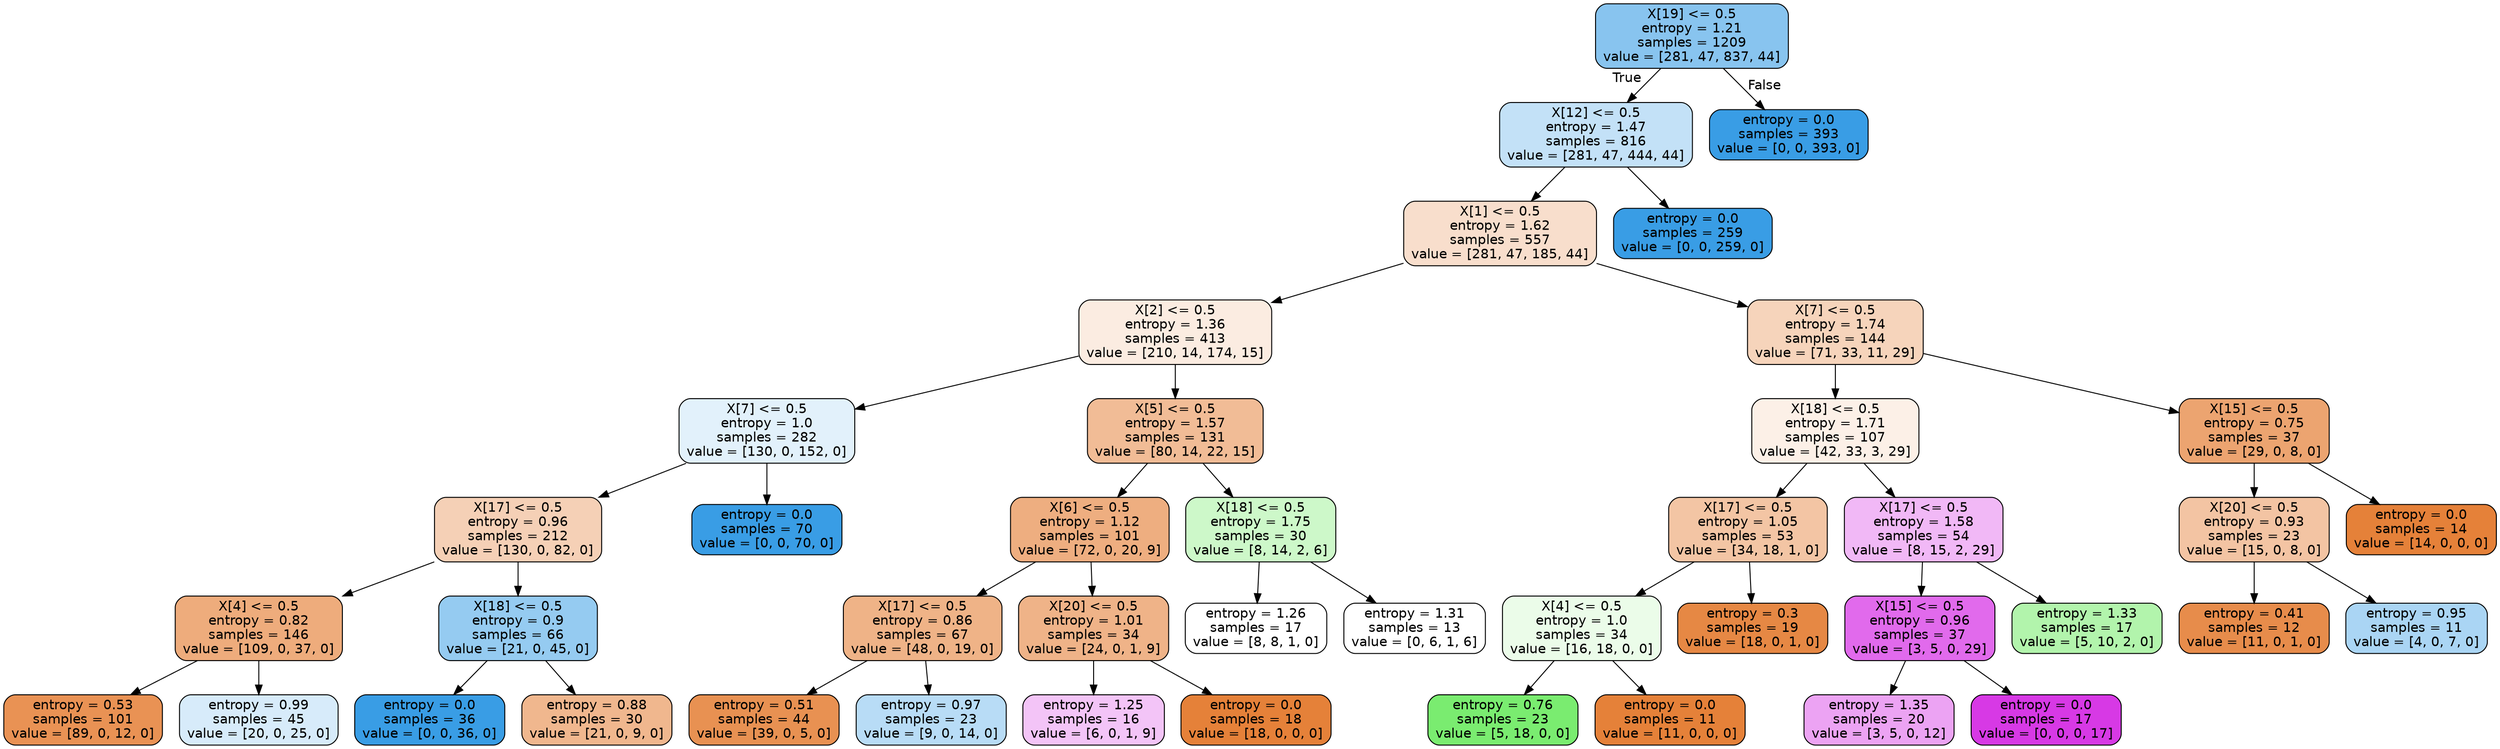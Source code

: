 digraph Tree {
node [shape=box, style="filled, rounded", color="black", fontname=helvetica] ;
edge [fontname=helvetica] ;
0 [label="X[19] <= 0.5\nentropy = 1.21\nsamples = 1209\nvalue = [281, 47, 837, 44]", fillcolor="#88c4ef"] ;
1 [label="X[12] <= 0.5\nentropy = 1.47\nsamples = 816\nvalue = [281, 47, 444, 44]", fillcolor="#c3e1f7"] ;
0 -> 1 [labeldistance=2.5, labelangle=45, headlabel="True"] ;
2 [label="X[1] <= 0.5\nentropy = 1.62\nsamples = 557\nvalue = [281, 47, 185, 44]", fillcolor="#f8decc"] ;
1 -> 2 ;
3 [label="X[2] <= 0.5\nentropy = 1.36\nsamples = 413\nvalue = [210, 14, 174, 15]", fillcolor="#fbece1"] ;
2 -> 3 ;
4 [label="X[7] <= 0.5\nentropy = 1.0\nsamples = 282\nvalue = [130, 0, 152, 0]", fillcolor="#e2f1fb"] ;
3 -> 4 ;
5 [label="X[17] <= 0.5\nentropy = 0.96\nsamples = 212\nvalue = [130, 0, 82, 0]", fillcolor="#f5d0b6"] ;
4 -> 5 ;
6 [label="X[4] <= 0.5\nentropy = 0.82\nsamples = 146\nvalue = [109, 0, 37, 0]", fillcolor="#eeac7c"] ;
5 -> 6 ;
7 [label="entropy = 0.53\nsamples = 101\nvalue = [89, 0, 12, 0]", fillcolor="#e99254"] ;
6 -> 7 ;
8 [label="entropy = 0.99\nsamples = 45\nvalue = [20, 0, 25, 0]", fillcolor="#d7ebfa"] ;
6 -> 8 ;
9 [label="X[18] <= 0.5\nentropy = 0.9\nsamples = 66\nvalue = [21, 0, 45, 0]", fillcolor="#95cbf1"] ;
5 -> 9 ;
10 [label="entropy = 0.0\nsamples = 36\nvalue = [0, 0, 36, 0]", fillcolor="#399de5"] ;
9 -> 10 ;
11 [label="entropy = 0.88\nsamples = 30\nvalue = [21, 0, 9, 0]", fillcolor="#f0b78e"] ;
9 -> 11 ;
12 [label="entropy = 0.0\nsamples = 70\nvalue = [0, 0, 70, 0]", fillcolor="#399de5"] ;
4 -> 12 ;
13 [label="X[5] <= 0.5\nentropy = 1.57\nsamples = 131\nvalue = [80, 14, 22, 15]", fillcolor="#f1bc96"] ;
3 -> 13 ;
14 [label="X[6] <= 0.5\nentropy = 1.12\nsamples = 101\nvalue = [72, 0, 20, 9]", fillcolor="#eeae80"] ;
13 -> 14 ;
15 [label="X[17] <= 0.5\nentropy = 0.86\nsamples = 67\nvalue = [48, 0, 19, 0]", fillcolor="#efb387"] ;
14 -> 15 ;
16 [label="entropy = 0.51\nsamples = 44\nvalue = [39, 0, 5, 0]", fillcolor="#e89152"] ;
15 -> 16 ;
17 [label="entropy = 0.97\nsamples = 23\nvalue = [9, 0, 14, 0]", fillcolor="#b8dcf6"] ;
15 -> 17 ;
18 [label="X[20] <= 0.5\nentropy = 1.01\nsamples = 34\nvalue = [24, 0, 1, 9]", fillcolor="#efb388"] ;
14 -> 18 ;
19 [label="entropy = 1.25\nsamples = 16\nvalue = [6, 0, 1, 9]", fillcolor="#f3c4f7"] ;
18 -> 19 ;
20 [label="entropy = 0.0\nsamples = 18\nvalue = [18, 0, 0, 0]", fillcolor="#e58139"] ;
18 -> 20 ;
21 [label="X[18] <= 0.5\nentropy = 1.75\nsamples = 30\nvalue = [8, 14, 2, 6]", fillcolor="#cdf8c9"] ;
13 -> 21 ;
22 [label="entropy = 1.26\nsamples = 17\nvalue = [8, 8, 1, 0]", fillcolor="#ffffff"] ;
21 -> 22 ;
23 [label="entropy = 1.31\nsamples = 13\nvalue = [0, 6, 1, 6]", fillcolor="#ffffff"] ;
21 -> 23 ;
24 [label="X[7] <= 0.5\nentropy = 1.74\nsamples = 144\nvalue = [71, 33, 11, 29]", fillcolor="#f6d4bb"] ;
2 -> 24 ;
25 [label="X[18] <= 0.5\nentropy = 1.71\nsamples = 107\nvalue = [42, 33, 3, 29]", fillcolor="#fcf0e7"] ;
24 -> 25 ;
26 [label="X[17] <= 0.5\nentropy = 1.05\nsamples = 53\nvalue = [34, 18, 1, 0]", fillcolor="#f3c5a4"] ;
25 -> 26 ;
27 [label="X[4] <= 0.5\nentropy = 1.0\nsamples = 34\nvalue = [16, 18, 0, 0]", fillcolor="#ebfce9"] ;
26 -> 27 ;
28 [label="entropy = 0.76\nsamples = 23\nvalue = [5, 18, 0, 0]", fillcolor="#7aec70"] ;
27 -> 28 ;
29 [label="entropy = 0.0\nsamples = 11\nvalue = [11, 0, 0, 0]", fillcolor="#e58139"] ;
27 -> 29 ;
30 [label="entropy = 0.3\nsamples = 19\nvalue = [18, 0, 1, 0]", fillcolor="#e68844"] ;
26 -> 30 ;
31 [label="X[17] <= 0.5\nentropy = 1.58\nsamples = 54\nvalue = [8, 15, 2, 29]", fillcolor="#f1b8f6"] ;
25 -> 31 ;
32 [label="X[15] <= 0.5\nentropy = 0.96\nsamples = 37\nvalue = [3, 5, 0, 29]", fillcolor="#e16aec"] ;
31 -> 32 ;
33 [label="entropy = 1.35\nsamples = 20\nvalue = [3, 5, 0, 12]", fillcolor="#eca3f3"] ;
32 -> 33 ;
34 [label="entropy = 0.0\nsamples = 17\nvalue = [0, 0, 0, 17]", fillcolor="#d739e5"] ;
32 -> 34 ;
35 [label="entropy = 1.33\nsamples = 17\nvalue = [5, 10, 2, 0]", fillcolor="#b2f4ac"] ;
31 -> 35 ;
36 [label="X[15] <= 0.5\nentropy = 0.75\nsamples = 37\nvalue = [29, 0, 8, 0]", fillcolor="#eca470"] ;
24 -> 36 ;
37 [label="X[20] <= 0.5\nentropy = 0.93\nsamples = 23\nvalue = [15, 0, 8, 0]", fillcolor="#f3c4a3"] ;
36 -> 37 ;
38 [label="entropy = 0.41\nsamples = 12\nvalue = [11, 0, 1, 0]", fillcolor="#e78c4b"] ;
37 -> 38 ;
39 [label="entropy = 0.95\nsamples = 11\nvalue = [4, 0, 7, 0]", fillcolor="#aad5f4"] ;
37 -> 39 ;
40 [label="entropy = 0.0\nsamples = 14\nvalue = [14, 0, 0, 0]", fillcolor="#e58139"] ;
36 -> 40 ;
41 [label="entropy = 0.0\nsamples = 259\nvalue = [0, 0, 259, 0]", fillcolor="#399de5"] ;
1 -> 41 ;
42 [label="entropy = 0.0\nsamples = 393\nvalue = [0, 0, 393, 0]", fillcolor="#399de5"] ;
0 -> 42 [labeldistance=2.5, labelangle=-45, headlabel="False"] ;
}